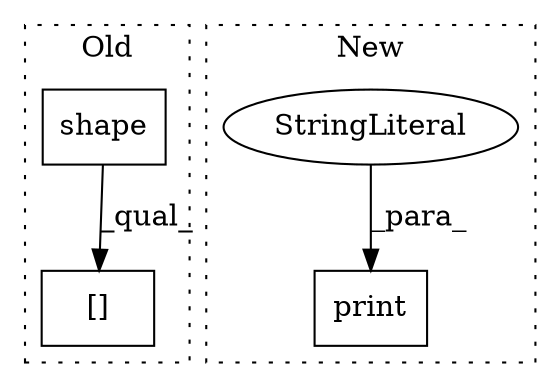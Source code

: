 digraph G {
subgraph cluster0 {
1 [label="shape" a="32" s="2192,2201" l="6,1" shape="box"];
4 [label="[]" a="2" s="2188,2204" l="15,1" shape="box"];
label = "Old";
style="dotted";
}
subgraph cluster1 {
2 [label="print" a="32" s="2724,2743" l="6,1" shape="box"];
3 [label="StringLiteral" a="45" s="2730" l="7" shape="ellipse"];
label = "New";
style="dotted";
}
1 -> 4 [label="_qual_"];
3 -> 2 [label="_para_"];
}